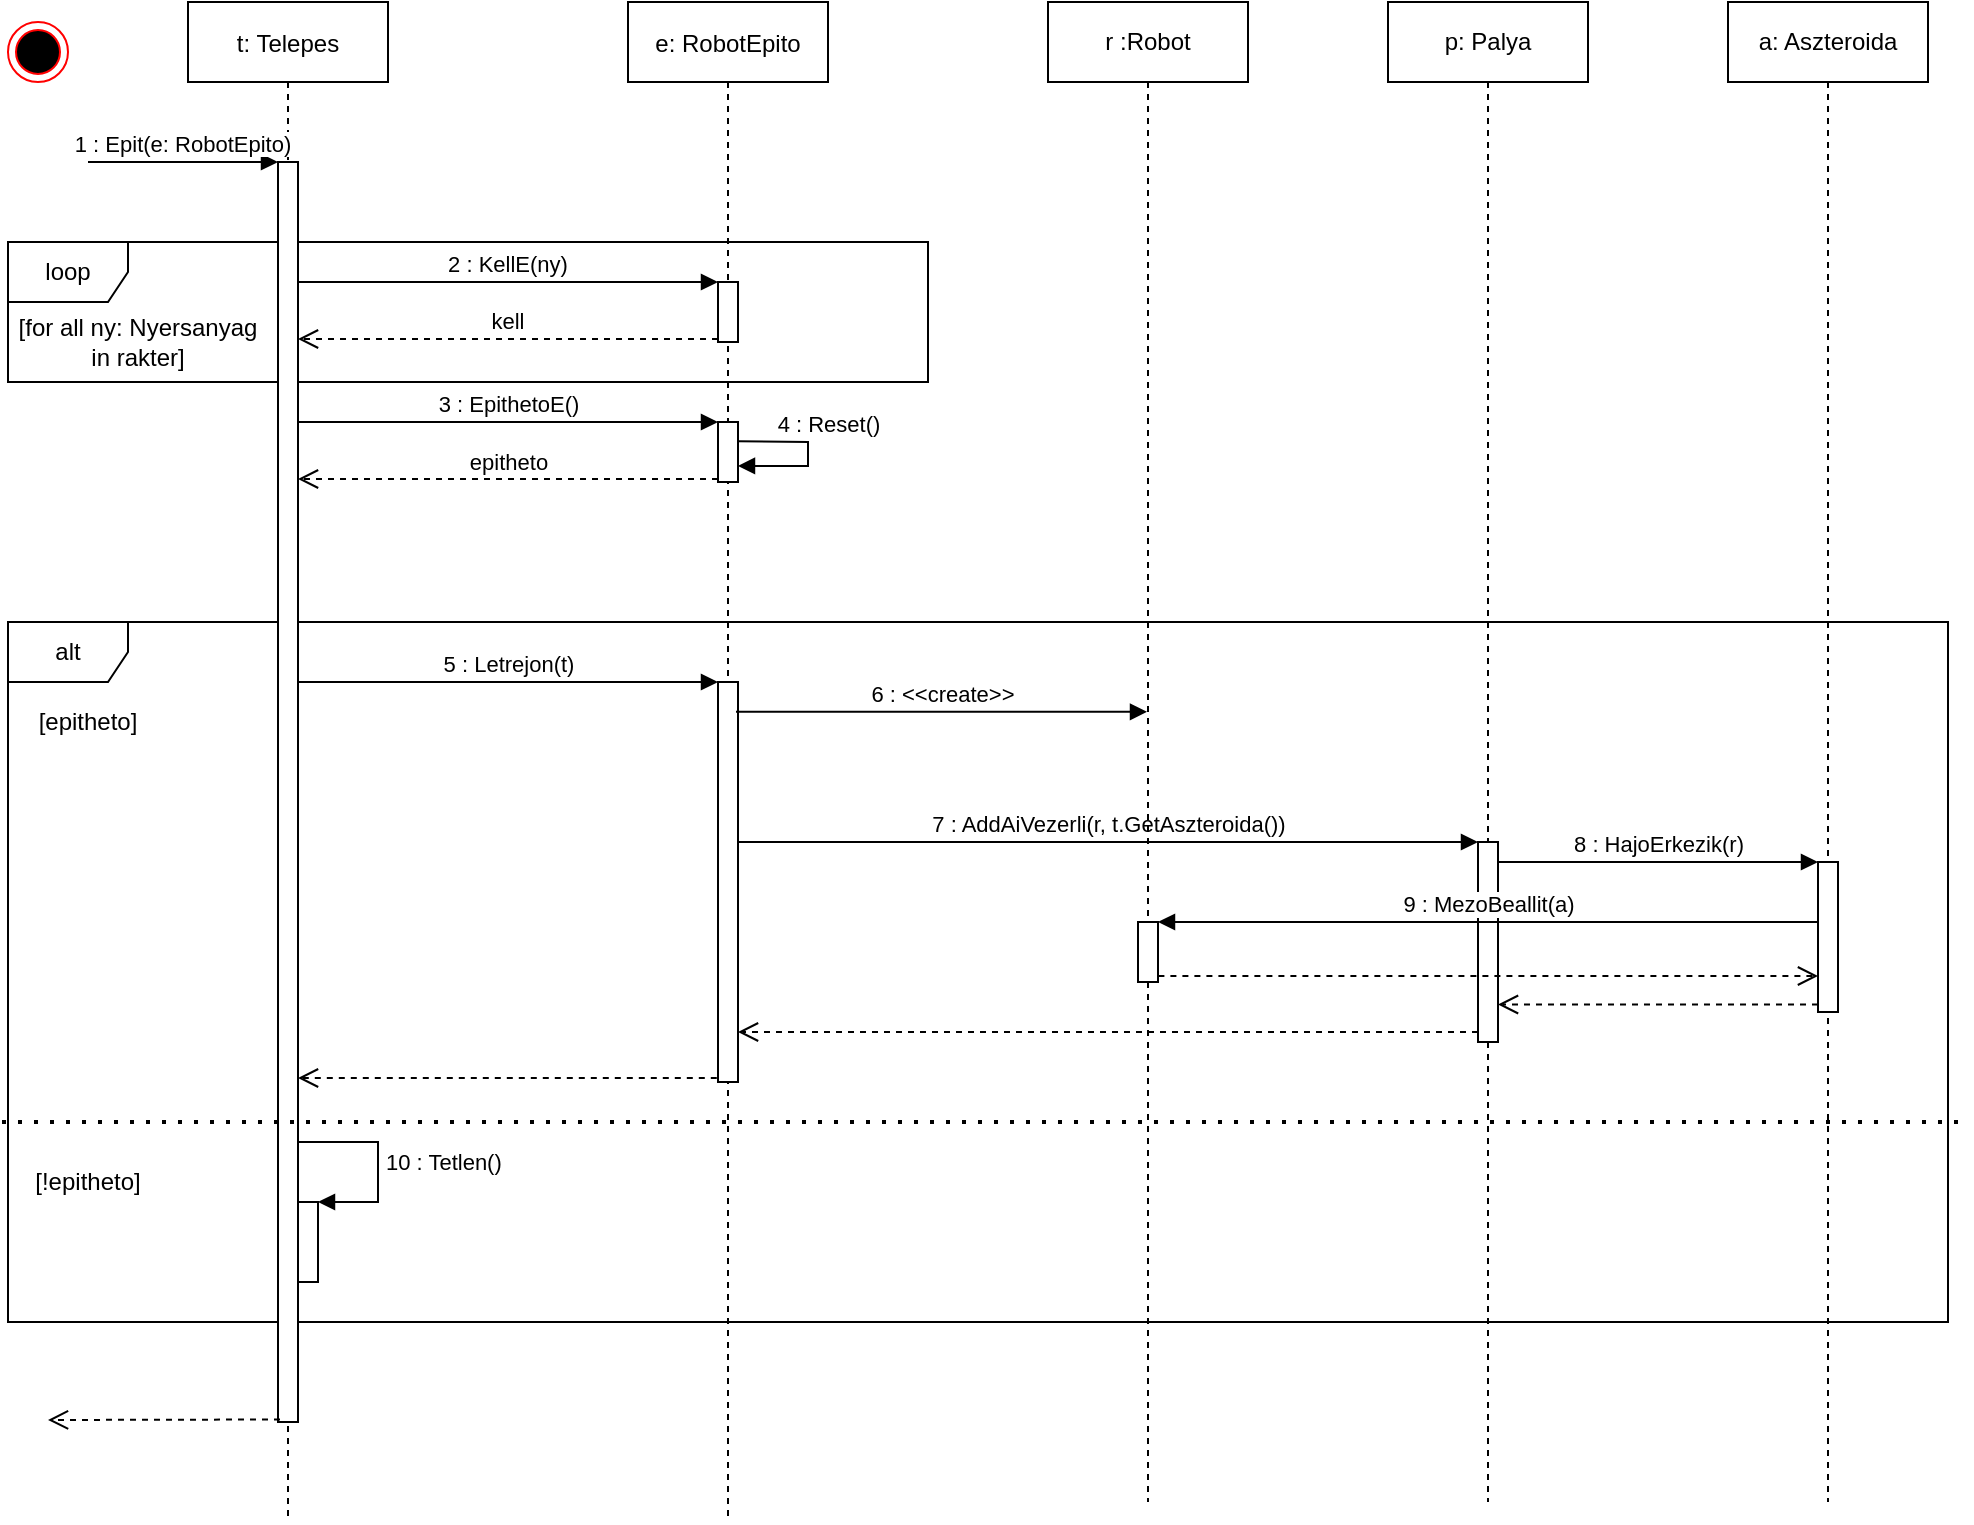 <mxfile version="14.4.3" type="github" pages="2">
  <diagram id="HAaYJbXr-l4VjTrbmYsa" name="Page-1">
    <mxGraphModel dx="1038" dy="548" grid="1" gridSize="10" guides="1" tooltips="1" connect="1" arrows="1" fold="1" page="1" pageScale="1" pageWidth="1654" pageHeight="1169" math="0" shadow="0">
      <root>
        <mxCell id="0" />
        <mxCell id="1" parent="0" />
        <mxCell id="9ZnOVK2-Jo62bvS_TPjz-1" value="alt" style="shape=umlFrame;whiteSpace=wrap;html=1;" parent="1" vertex="1">
          <mxGeometry x="40" y="400" width="970" height="350" as="geometry" />
        </mxCell>
        <mxCell id="9ZnOVK2-Jo62bvS_TPjz-2" value="3 : EpithetoE()" style="html=1;verticalAlign=bottom;endArrow=block;entryX=0;entryY=0;" parent="1" source="9ZnOVK2-Jo62bvS_TPjz-6" target="9ZnOVK2-Jo62bvS_TPjz-10" edge="1">
          <mxGeometry relative="1" as="geometry">
            <mxPoint x="180" y="270" as="sourcePoint" />
          </mxGeometry>
        </mxCell>
        <mxCell id="9ZnOVK2-Jo62bvS_TPjz-3" value="loop" style="shape=umlFrame;whiteSpace=wrap;html=1;" parent="1" vertex="1">
          <mxGeometry x="40" y="210" width="460" height="70" as="geometry" />
        </mxCell>
        <mxCell id="9ZnOVK2-Jo62bvS_TPjz-4" value="t: Telepes" style="shape=umlLifeline;perimeter=lifelinePerimeter;container=1;collapsible=0;recursiveResize=0;rounded=0;shadow=0;strokeWidth=1;" parent="1" vertex="1">
          <mxGeometry x="130" y="90" width="100" height="760" as="geometry" />
        </mxCell>
        <mxCell id="9ZnOVK2-Jo62bvS_TPjz-5" value="1 : Epit(e: RobotEpito)" style="verticalAlign=bottom;startArrow=none;endArrow=block;startSize=8;shadow=0;strokeWidth=1;startFill=0;" parent="9ZnOVK2-Jo62bvS_TPjz-4" edge="1">
          <mxGeometry relative="1" as="geometry">
            <mxPoint x="-50" y="80" as="sourcePoint" />
            <mxPoint x="45" y="80" as="targetPoint" />
          </mxGeometry>
        </mxCell>
        <mxCell id="9ZnOVK2-Jo62bvS_TPjz-6" value="" style="html=1;points=[];perimeter=orthogonalPerimeter;" parent="9ZnOVK2-Jo62bvS_TPjz-4" vertex="1">
          <mxGeometry x="45" y="80" width="10" height="630" as="geometry" />
        </mxCell>
        <mxCell id="9ZnOVK2-Jo62bvS_TPjz-7" value="" style="html=1;points=[];perimeter=orthogonalPerimeter;" parent="9ZnOVK2-Jo62bvS_TPjz-4" vertex="1">
          <mxGeometry x="55" y="600" width="10" height="40" as="geometry" />
        </mxCell>
        <mxCell id="9ZnOVK2-Jo62bvS_TPjz-8" value="10 : Tetlen()" style="edgeStyle=orthogonalEdgeStyle;html=1;align=left;spacingLeft=2;endArrow=block;rounded=0;entryX=1;entryY=0;" parent="9ZnOVK2-Jo62bvS_TPjz-4" source="9ZnOVK2-Jo62bvS_TPjz-6" target="9ZnOVK2-Jo62bvS_TPjz-7" edge="1">
          <mxGeometry relative="1" as="geometry">
            <mxPoint x="70" y="640" as="sourcePoint" />
            <Array as="points">
              <mxPoint x="95" y="570" />
              <mxPoint x="95" y="600" />
            </Array>
          </mxGeometry>
        </mxCell>
        <mxCell id="9ZnOVK2-Jo62bvS_TPjz-9" value="e: RobotEpito" style="shape=umlLifeline;perimeter=lifelinePerimeter;container=1;collapsible=0;recursiveResize=0;rounded=0;shadow=0;strokeWidth=1;" parent="1" vertex="1">
          <mxGeometry x="350" y="90" width="100" height="760" as="geometry" />
        </mxCell>
        <mxCell id="9ZnOVK2-Jo62bvS_TPjz-10" value="" style="html=1;points=[];perimeter=orthogonalPerimeter;" parent="9ZnOVK2-Jo62bvS_TPjz-9" vertex="1">
          <mxGeometry x="45" y="210" width="10" height="30" as="geometry" />
        </mxCell>
        <mxCell id="9ZnOVK2-Jo62bvS_TPjz-11" value="" style="points=[];perimeter=orthogonalPerimeter;rounded=0;shadow=0;strokeWidth=1;" parent="9ZnOVK2-Jo62bvS_TPjz-9" vertex="1">
          <mxGeometry x="45" y="140" width="10" height="30" as="geometry" />
        </mxCell>
        <mxCell id="9ZnOVK2-Jo62bvS_TPjz-12" value="" style="html=1;points=[];perimeter=orthogonalPerimeter;" parent="9ZnOVK2-Jo62bvS_TPjz-9" vertex="1">
          <mxGeometry x="45" y="340" width="10" height="200" as="geometry" />
        </mxCell>
        <mxCell id="9ZnOVK2-Jo62bvS_TPjz-13" value="4 : Reset()" style="html=1;verticalAlign=bottom;endArrow=block;exitX=0.55;exitY=0.289;exitDx=0;exitDy=0;exitPerimeter=0;entryX=1;entryY=0.733;entryDx=0;entryDy=0;entryPerimeter=0;rounded=0;" parent="9ZnOVK2-Jo62bvS_TPjz-9" source="9ZnOVK2-Jo62bvS_TPjz-9" target="9ZnOVK2-Jo62bvS_TPjz-10" edge="1">
          <mxGeometry x="-0.146" y="10" relative="1" as="geometry">
            <mxPoint x="10" y="220" as="sourcePoint" />
            <mxPoint x="150" y="220" as="targetPoint" />
            <Array as="points">
              <mxPoint x="90" y="220" />
              <mxPoint x="90" y="232" />
            </Array>
            <mxPoint as="offset" />
          </mxGeometry>
        </mxCell>
        <mxCell id="9ZnOVK2-Jo62bvS_TPjz-14" value="kell" style="verticalAlign=bottom;endArrow=open;dashed=1;endSize=8;exitX=0;exitY=0.95;shadow=0;strokeWidth=1;" parent="1" source="9ZnOVK2-Jo62bvS_TPjz-11" target="9ZnOVK2-Jo62bvS_TPjz-6" edge="1">
          <mxGeometry relative="1" as="geometry">
            <mxPoint x="285" y="246" as="targetPoint" />
          </mxGeometry>
        </mxCell>
        <mxCell id="9ZnOVK2-Jo62bvS_TPjz-15" value="2 : KellE(ny)" style="verticalAlign=bottom;endArrow=block;entryX=0;entryY=0;shadow=0;strokeWidth=1;" parent="1" source="9ZnOVK2-Jo62bvS_TPjz-6" target="9ZnOVK2-Jo62bvS_TPjz-11" edge="1">
          <mxGeometry relative="1" as="geometry">
            <mxPoint x="285" y="170" as="sourcePoint" />
            <Array as="points" />
          </mxGeometry>
        </mxCell>
        <mxCell id="9ZnOVK2-Jo62bvS_TPjz-16" value="[for all ny: Nyersanyag in rakter]" style="text;html=1;strokeColor=none;fillColor=none;align=center;verticalAlign=middle;whiteSpace=wrap;rounded=0;" parent="1" vertex="1">
          <mxGeometry x="40" y="250" width="130" height="20" as="geometry" />
        </mxCell>
        <mxCell id="9ZnOVK2-Jo62bvS_TPjz-17" value="[epitheto]" style="text;html=1;strokeColor=none;fillColor=none;align=center;verticalAlign=middle;whiteSpace=wrap;rounded=0;" parent="1" vertex="1">
          <mxGeometry x="60" y="440" width="40" height="20" as="geometry" />
        </mxCell>
        <mxCell id="9ZnOVK2-Jo62bvS_TPjz-18" value="epitheto" style="html=1;verticalAlign=bottom;endArrow=open;dashed=1;endSize=8;exitX=0;exitY=0.95;" parent="1" source="9ZnOVK2-Jo62bvS_TPjz-10" target="9ZnOVK2-Jo62bvS_TPjz-6" edge="1">
          <mxGeometry relative="1" as="geometry">
            <mxPoint x="180" y="289" as="targetPoint" />
          </mxGeometry>
        </mxCell>
        <mxCell id="9ZnOVK2-Jo62bvS_TPjz-19" value="p: Palya" style="shape=umlLifeline;perimeter=lifelinePerimeter;whiteSpace=wrap;html=1;container=1;collapsible=0;recursiveResize=0;outlineConnect=0;" parent="1" vertex="1">
          <mxGeometry x="730" y="90" width="100" height="750" as="geometry" />
        </mxCell>
        <mxCell id="9ZnOVK2-Jo62bvS_TPjz-20" value="" style="html=1;points=[];perimeter=orthogonalPerimeter;" parent="9ZnOVK2-Jo62bvS_TPjz-19" vertex="1">
          <mxGeometry x="45" y="420" width="10" height="100" as="geometry" />
        </mxCell>
        <mxCell id="9ZnOVK2-Jo62bvS_TPjz-21" value="7 : AddAiVezerli(r, t.GetAszteroida())" style="html=1;verticalAlign=bottom;endArrow=block;entryX=0;entryY=0;" parent="1" source="9ZnOVK2-Jo62bvS_TPjz-12" target="9ZnOVK2-Jo62bvS_TPjz-20" edge="1">
          <mxGeometry relative="1" as="geometry">
            <mxPoint x="560" y="170" as="sourcePoint" />
            <Array as="points" />
          </mxGeometry>
        </mxCell>
        <mxCell id="9ZnOVK2-Jo62bvS_TPjz-22" value="" style="html=1;verticalAlign=bottom;endArrow=open;dashed=1;endSize=8;exitX=0;exitY=0.95;" parent="1" source="9ZnOVK2-Jo62bvS_TPjz-20" target="9ZnOVK2-Jo62bvS_TPjz-12" edge="1">
          <mxGeometry relative="1" as="geometry">
            <mxPoint x="560" y="246" as="targetPoint" />
          </mxGeometry>
        </mxCell>
        <mxCell id="9ZnOVK2-Jo62bvS_TPjz-23" value="a: Aszteroida" style="shape=umlLifeline;perimeter=lifelinePerimeter;whiteSpace=wrap;html=1;container=1;collapsible=0;recursiveResize=0;outlineConnect=0;" parent="1" vertex="1">
          <mxGeometry x="900" y="90" width="100" height="750" as="geometry" />
        </mxCell>
        <mxCell id="9ZnOVK2-Jo62bvS_TPjz-24" value="" style="html=1;points=[];perimeter=orthogonalPerimeter;" parent="9ZnOVK2-Jo62bvS_TPjz-23" vertex="1">
          <mxGeometry x="45" y="430" width="10" height="75" as="geometry" />
        </mxCell>
        <mxCell id="9ZnOVK2-Jo62bvS_TPjz-25" value="8 : HajoErkezik(r)" style="html=1;verticalAlign=bottom;endArrow=block;entryX=0;entryY=0;" parent="1" source="9ZnOVK2-Jo62bvS_TPjz-20" target="9ZnOVK2-Jo62bvS_TPjz-24" edge="1">
          <mxGeometry relative="1" as="geometry">
            <mxPoint x="785" y="610" as="sourcePoint" />
          </mxGeometry>
        </mxCell>
        <mxCell id="9ZnOVK2-Jo62bvS_TPjz-26" value="" style="html=1;verticalAlign=bottom;endArrow=open;dashed=1;endSize=8;exitX=0;exitY=0.95;" parent="1" source="9ZnOVK2-Jo62bvS_TPjz-24" target="9ZnOVK2-Jo62bvS_TPjz-20" edge="1">
          <mxGeometry relative="1" as="geometry">
            <mxPoint x="785" y="686" as="targetPoint" />
          </mxGeometry>
        </mxCell>
        <mxCell id="9ZnOVK2-Jo62bvS_TPjz-27" value="9 : MezoBeallit(a)" style="html=1;verticalAlign=bottom;endArrow=block;" parent="1" source="9ZnOVK2-Jo62bvS_TPjz-24" target="9ZnOVK2-Jo62bvS_TPjz-35" edge="1">
          <mxGeometry relative="1" as="geometry">
            <mxPoint x="764.9" y="620" as="sourcePoint" />
            <mxPoint x="410" y="710" as="targetPoint" />
            <Array as="points">
              <mxPoint x="730" y="550" />
            </Array>
          </mxGeometry>
        </mxCell>
        <mxCell id="9ZnOVK2-Jo62bvS_TPjz-28" value="" style="html=1;verticalAlign=bottom;endArrow=open;dashed=1;endSize=8;exitX=1.02;exitY=0.9;exitDx=0;exitDy=0;exitPerimeter=0;" parent="1" source="9ZnOVK2-Jo62bvS_TPjz-35" target="9ZnOVK2-Jo62bvS_TPjz-24" edge="1">
          <mxGeometry relative="1" as="geometry">
            <mxPoint x="764.9" y="696" as="targetPoint" />
            <mxPoint x="410" y="729" as="sourcePoint" />
          </mxGeometry>
        </mxCell>
        <mxCell id="9ZnOVK2-Jo62bvS_TPjz-29" value="" style="html=1;verticalAlign=bottom;endArrow=open;dashed=1;endSize=8;exitX=0.1;exitY=0.998;exitDx=0;exitDy=0;exitPerimeter=0;" parent="1" source="9ZnOVK2-Jo62bvS_TPjz-6" edge="1">
          <mxGeometry relative="1" as="geometry">
            <mxPoint x="170" y="810" as="sourcePoint" />
            <mxPoint x="60" y="799" as="targetPoint" />
            <Array as="points" />
          </mxGeometry>
        </mxCell>
        <mxCell id="9ZnOVK2-Jo62bvS_TPjz-30" value="" style="endArrow=none;dashed=1;html=1;dashPattern=1 3;strokeWidth=2;" parent="1" edge="1">
          <mxGeometry width="50" height="50" relative="1" as="geometry">
            <mxPoint x="37" y="650" as="sourcePoint" />
            <mxPoint x="1020" y="650" as="targetPoint" />
          </mxGeometry>
        </mxCell>
        <mxCell id="9ZnOVK2-Jo62bvS_TPjz-31" value="[!epitheto]" style="text;html=1;strokeColor=none;fillColor=none;align=center;verticalAlign=middle;whiteSpace=wrap;rounded=0;" parent="1" vertex="1">
          <mxGeometry x="60" y="670" width="40" height="20" as="geometry" />
        </mxCell>
        <mxCell id="9ZnOVK2-Jo62bvS_TPjz-32" value="5 : Letrejon(t)" style="html=1;verticalAlign=bottom;endArrow=block;entryX=0;entryY=0;" parent="1" source="9ZnOVK2-Jo62bvS_TPjz-6" target="9ZnOVK2-Jo62bvS_TPjz-12" edge="1">
          <mxGeometry relative="1" as="geometry">
            <mxPoint x="325" y="720" as="sourcePoint" />
            <Array as="points">
              <mxPoint x="260" y="430" />
            </Array>
          </mxGeometry>
        </mxCell>
        <mxCell id="9ZnOVK2-Jo62bvS_TPjz-33" value="" style="html=1;verticalAlign=bottom;endArrow=open;dashed=1;endSize=8;exitX=-0.06;exitY=0.99;exitDx=0;exitDy=0;exitPerimeter=0;" parent="1" source="9ZnOVK2-Jo62bvS_TPjz-12" target="9ZnOVK2-Jo62bvS_TPjz-6" edge="1">
          <mxGeometry relative="1" as="geometry">
            <mxPoint x="325" y="796" as="targetPoint" />
            <Array as="points" />
          </mxGeometry>
        </mxCell>
        <mxCell id="9ZnOVK2-Jo62bvS_TPjz-34" value="r :Robot" style="shape=umlLifeline;perimeter=lifelinePerimeter;whiteSpace=wrap;html=1;container=1;collapsible=0;recursiveResize=0;outlineConnect=0;" parent="1" vertex="1">
          <mxGeometry x="560" y="90" width="100" height="750" as="geometry" />
        </mxCell>
        <mxCell id="9ZnOVK2-Jo62bvS_TPjz-35" value="" style="html=1;points=[];perimeter=orthogonalPerimeter;" parent="9ZnOVK2-Jo62bvS_TPjz-34" vertex="1">
          <mxGeometry x="45" y="460" width="10" height="30" as="geometry" />
        </mxCell>
        <mxCell id="9ZnOVK2-Jo62bvS_TPjz-36" value="6 : &amp;lt;&amp;lt;create&amp;gt;&amp;gt;" style="html=1;verticalAlign=bottom;endArrow=block;strokeColor=#000000;exitX=0.54;exitY=0.467;exitDx=0;exitDy=0;exitPerimeter=0;" parent="1" source="9ZnOVK2-Jo62bvS_TPjz-9" target="9ZnOVK2-Jo62bvS_TPjz-34" edge="1">
          <mxGeometry width="80" relative="1" as="geometry">
            <mxPoint x="560" y="500" as="sourcePoint" />
            <mxPoint x="640" y="500" as="targetPoint" />
          </mxGeometry>
        </mxCell>
        <mxCell id="37U-Y0QCir1JBAqaZQd3-2" value="" style="ellipse;html=1;shape=endState;fillColor=#000000;strokeColor=#ff0000;" parent="1" vertex="1">
          <mxGeometry x="40" y="100" width="30" height="30" as="geometry" />
        </mxCell>
      </root>
    </mxGraphModel>
  </diagram>
  <diagram name="Copy of Page-1" id="09w6EivkNQ-RvyWk3LRT">
    <mxGraphModel dx="868" dy="450" grid="1" gridSize="10" guides="1" tooltips="1" connect="1" arrows="1" fold="1" page="1" pageScale="1" pageWidth="1654" pageHeight="1169" math="0" shadow="0">
      <root>
        <mxCell id="6wzPRZiQXYQK_gMtY--v-0" />
        <mxCell id="6wzPRZiQXYQK_gMtY--v-1" parent="6wzPRZiQXYQK_gMtY--v-0" />
        <mxCell id="6wzPRZiQXYQK_gMtY--v-2" value="alt" style="shape=umlFrame;whiteSpace=wrap;html=1;" parent="6wzPRZiQXYQK_gMtY--v-1" vertex="1">
          <mxGeometry x="30" y="390" width="790" height="350" as="geometry" />
        </mxCell>
        <mxCell id="6wzPRZiQXYQK_gMtY--v-3" value="4 : EpithetoE()" style="html=1;verticalAlign=bottom;endArrow=block;entryX=0;entryY=0;" parent="6wzPRZiQXYQK_gMtY--v-1" source="6wzPRZiQXYQK_gMtY--v-7" target="6wzPRZiQXYQK_gMtY--v-12" edge="1">
          <mxGeometry relative="1" as="geometry">
            <mxPoint x="170" y="260" as="sourcePoint" />
          </mxGeometry>
        </mxCell>
        <mxCell id="6wzPRZiQXYQK_gMtY--v-4" value="loop" style="shape=umlFrame;whiteSpace=wrap;html=1;" parent="6wzPRZiQXYQK_gMtY--v-1" vertex="1">
          <mxGeometry x="30" y="200" width="460" height="70" as="geometry" />
        </mxCell>
        <mxCell id="6wzPRZiQXYQK_gMtY--v-5" value="t: Telepes" style="shape=umlLifeline;perimeter=lifelinePerimeter;container=1;collapsible=0;recursiveResize=0;rounded=0;shadow=0;strokeWidth=1;" parent="6wzPRZiQXYQK_gMtY--v-1" vertex="1">
          <mxGeometry x="120" y="80" width="100" height="760" as="geometry" />
        </mxCell>
        <mxCell id="6wzPRZiQXYQK_gMtY--v-6" value="1 : Epit(e: RobotEpito)" style="verticalAlign=bottom;startArrow=none;endArrow=block;startSize=8;shadow=0;strokeWidth=1;startFill=0;" parent="6wzPRZiQXYQK_gMtY--v-5" edge="1">
          <mxGeometry relative="1" as="geometry">
            <mxPoint x="-50" y="80" as="sourcePoint" />
            <mxPoint x="45" y="80" as="targetPoint" />
          </mxGeometry>
        </mxCell>
        <mxCell id="6wzPRZiQXYQK_gMtY--v-7" value="" style="html=1;points=[];perimeter=orthogonalPerimeter;" parent="6wzPRZiQXYQK_gMtY--v-5" vertex="1">
          <mxGeometry x="45" y="80" width="10" height="630" as="geometry" />
        </mxCell>
        <mxCell id="6wzPRZiQXYQK_gMtY--v-8" value="" style="html=1;points=[];perimeter=orthogonalPerimeter;" parent="6wzPRZiQXYQK_gMtY--v-5" vertex="1">
          <mxGeometry x="55" y="600" width="10" height="40" as="geometry" />
        </mxCell>
        <mxCell id="6wzPRZiQXYQK_gMtY--v-9" value="13 : Tetlen()" style="edgeStyle=orthogonalEdgeStyle;html=1;align=left;spacingLeft=2;endArrow=block;rounded=0;entryX=1;entryY=0;" parent="6wzPRZiQXYQK_gMtY--v-5" source="6wzPRZiQXYQK_gMtY--v-7" target="6wzPRZiQXYQK_gMtY--v-8" edge="1">
          <mxGeometry relative="1" as="geometry">
            <mxPoint x="70" y="640" as="sourcePoint" />
            <Array as="points">
              <mxPoint x="95" y="570" />
              <mxPoint x="95" y="600" />
            </Array>
          </mxGeometry>
        </mxCell>
        <mxCell id="6wzPRZiQXYQK_gMtY--v-11" value="e: RobotEpito" style="shape=umlLifeline;perimeter=lifelinePerimeter;container=1;collapsible=0;recursiveResize=0;rounded=0;shadow=0;strokeWidth=1;" parent="6wzPRZiQXYQK_gMtY--v-1" vertex="1">
          <mxGeometry x="340" y="80" width="100" height="760" as="geometry" />
        </mxCell>
        <mxCell id="6wzPRZiQXYQK_gMtY--v-12" value="" style="html=1;points=[];perimeter=orthogonalPerimeter;" parent="6wzPRZiQXYQK_gMtY--v-11" vertex="1">
          <mxGeometry x="45" y="210" width="10" height="30" as="geometry" />
        </mxCell>
        <mxCell id="6wzPRZiQXYQK_gMtY--v-13" value="" style="points=[];perimeter=orthogonalPerimeter;rounded=0;shadow=0;strokeWidth=1;" parent="6wzPRZiQXYQK_gMtY--v-11" vertex="1">
          <mxGeometry x="45" y="140" width="10" height="30" as="geometry" />
        </mxCell>
        <mxCell id="6wzPRZiQXYQK_gMtY--v-16" value="" style="html=1;points=[];perimeter=orthogonalPerimeter;" parent="6wzPRZiQXYQK_gMtY--v-11" vertex="1">
          <mxGeometry x="45" y="340" width="10" height="200" as="geometry" />
        </mxCell>
        <mxCell id="6wzPRZiQXYQK_gMtY--v-23" value="5 : Reset()" style="html=1;verticalAlign=bottom;endArrow=block;exitX=0.55;exitY=0.289;exitDx=0;exitDy=0;exitPerimeter=0;entryX=1;entryY=0.733;entryDx=0;entryDy=0;entryPerimeter=0;rounded=0;" parent="6wzPRZiQXYQK_gMtY--v-11" source="6wzPRZiQXYQK_gMtY--v-11" target="6wzPRZiQXYQK_gMtY--v-12" edge="1">
          <mxGeometry x="-0.146" y="10" relative="1" as="geometry">
            <mxPoint x="10" y="220" as="sourcePoint" />
            <mxPoint x="150" y="220" as="targetPoint" />
            <Array as="points">
              <mxPoint x="90" y="220" />
              <mxPoint x="90" y="232" />
            </Array>
            <mxPoint as="offset" />
          </mxGeometry>
        </mxCell>
        <mxCell id="6wzPRZiQXYQK_gMtY--v-18" value="kell" style="verticalAlign=bottom;endArrow=open;dashed=1;endSize=8;exitX=0;exitY=0.95;shadow=0;strokeWidth=1;" parent="6wzPRZiQXYQK_gMtY--v-1" source="6wzPRZiQXYQK_gMtY--v-13" target="6wzPRZiQXYQK_gMtY--v-7" edge="1">
          <mxGeometry relative="1" as="geometry">
            <mxPoint x="275" y="236" as="targetPoint" />
          </mxGeometry>
        </mxCell>
        <mxCell id="6wzPRZiQXYQK_gMtY--v-19" value="3 : KellE(ny)" style="verticalAlign=bottom;endArrow=block;entryX=0;entryY=0;shadow=0;strokeWidth=1;" parent="6wzPRZiQXYQK_gMtY--v-1" source="6wzPRZiQXYQK_gMtY--v-7" target="6wzPRZiQXYQK_gMtY--v-13" edge="1">
          <mxGeometry relative="1" as="geometry">
            <mxPoint x="275" y="160" as="sourcePoint" />
            <Array as="points" />
          </mxGeometry>
        </mxCell>
        <mxCell id="6wzPRZiQXYQK_gMtY--v-20" value="[for all ny: Nyersanyag in rakter]" style="text;html=1;strokeColor=none;fillColor=none;align=center;verticalAlign=middle;whiteSpace=wrap;rounded=0;" parent="6wzPRZiQXYQK_gMtY--v-1" vertex="1">
          <mxGeometry x="30" y="240" width="130" height="20" as="geometry" />
        </mxCell>
        <mxCell id="6wzPRZiQXYQK_gMtY--v-21" value="[epitheto]" style="text;html=1;strokeColor=none;fillColor=none;align=center;verticalAlign=middle;whiteSpace=wrap;rounded=0;" parent="6wzPRZiQXYQK_gMtY--v-1" vertex="1">
          <mxGeometry x="50" y="430" width="40" height="20" as="geometry" />
        </mxCell>
        <mxCell id="6wzPRZiQXYQK_gMtY--v-22" value="epitheto" style="html=1;verticalAlign=bottom;endArrow=open;dashed=1;endSize=8;exitX=0;exitY=0.95;" parent="6wzPRZiQXYQK_gMtY--v-1" source="6wzPRZiQXYQK_gMtY--v-12" target="6wzPRZiQXYQK_gMtY--v-7" edge="1">
          <mxGeometry relative="1" as="geometry">
            <mxPoint x="170" y="279" as="targetPoint" />
          </mxGeometry>
        </mxCell>
        <mxCell id="6wzPRZiQXYQK_gMtY--v-25" value="p: Palya" style="shape=umlLifeline;perimeter=lifelinePerimeter;whiteSpace=wrap;html=1;container=1;collapsible=0;recursiveResize=0;outlineConnect=0;" parent="6wzPRZiQXYQK_gMtY--v-1" vertex="1">
          <mxGeometry x="720" y="80" width="100" height="750" as="geometry" />
        </mxCell>
        <mxCell id="6wzPRZiQXYQK_gMtY--v-26" value="" style="html=1;points=[];perimeter=orthogonalPerimeter;" parent="6wzPRZiQXYQK_gMtY--v-25" vertex="1">
          <mxGeometry x="45" y="420" width="10" height="100" as="geometry" />
        </mxCell>
        <mxCell id="6wzPRZiQXYQK_gMtY--v-27" value="10 : AddRobot(r, t.GetAszteroida())" style="html=1;verticalAlign=bottom;endArrow=block;entryX=0;entryY=0;" parent="6wzPRZiQXYQK_gMtY--v-1" source="6wzPRZiQXYQK_gMtY--v-16" target="6wzPRZiQXYQK_gMtY--v-26" edge="1">
          <mxGeometry relative="1" as="geometry">
            <mxPoint x="550" y="160" as="sourcePoint" />
            <Array as="points" />
          </mxGeometry>
        </mxCell>
        <mxCell id="6wzPRZiQXYQK_gMtY--v-28" value="" style="html=1;verticalAlign=bottom;endArrow=open;dashed=1;endSize=8;exitX=0;exitY=0.95;" parent="6wzPRZiQXYQK_gMtY--v-1" source="6wzPRZiQXYQK_gMtY--v-26" target="6wzPRZiQXYQK_gMtY--v-16" edge="1">
          <mxGeometry relative="1" as="geometry">
            <mxPoint x="550" y="236" as="targetPoint" />
          </mxGeometry>
        </mxCell>
        <mxCell id="6wzPRZiQXYQK_gMtY--v-29" value="a: Aszteroida" style="shape=umlLifeline;perimeter=lifelinePerimeter;whiteSpace=wrap;html=1;container=1;collapsible=0;recursiveResize=0;outlineConnect=0;" parent="6wzPRZiQXYQK_gMtY--v-1" vertex="1">
          <mxGeometry x="890" y="80" width="100" height="750" as="geometry" />
        </mxCell>
        <mxCell id="6wzPRZiQXYQK_gMtY--v-30" value="" style="html=1;points=[];perimeter=orthogonalPerimeter;" parent="6wzPRZiQXYQK_gMtY--v-29" vertex="1">
          <mxGeometry x="45" y="430" width="10" height="75" as="geometry" />
        </mxCell>
        <mxCell id="6wzPRZiQXYQK_gMtY--v-31" value="11 : HajoErkezik(r)" style="html=1;verticalAlign=bottom;endArrow=block;entryX=0;entryY=0;" parent="6wzPRZiQXYQK_gMtY--v-1" source="6wzPRZiQXYQK_gMtY--v-26" target="6wzPRZiQXYQK_gMtY--v-30" edge="1">
          <mxGeometry relative="1" as="geometry">
            <mxPoint x="775" y="600" as="sourcePoint" />
          </mxGeometry>
        </mxCell>
        <mxCell id="6wzPRZiQXYQK_gMtY--v-32" value="" style="html=1;verticalAlign=bottom;endArrow=open;dashed=1;endSize=8;exitX=0;exitY=0.95;" parent="6wzPRZiQXYQK_gMtY--v-1" source="6wzPRZiQXYQK_gMtY--v-30" target="6wzPRZiQXYQK_gMtY--v-26" edge="1">
          <mxGeometry relative="1" as="geometry">
            <mxPoint x="775" y="676" as="targetPoint" />
          </mxGeometry>
        </mxCell>
        <mxCell id="6wzPRZiQXYQK_gMtY--v-33" value="12 : MezoBeallit(a)" style="html=1;verticalAlign=bottom;endArrow=block;" parent="6wzPRZiQXYQK_gMtY--v-1" source="6wzPRZiQXYQK_gMtY--v-30" target="6wzPRZiQXYQK_gMtY--v-17" edge="1">
          <mxGeometry relative="1" as="geometry">
            <mxPoint x="754.9" y="610" as="sourcePoint" />
            <mxPoint x="400" y="700" as="targetPoint" />
            <Array as="points">
              <mxPoint x="720" y="540" />
            </Array>
          </mxGeometry>
        </mxCell>
        <mxCell id="6wzPRZiQXYQK_gMtY--v-34" value="" style="html=1;verticalAlign=bottom;endArrow=open;dashed=1;endSize=8;exitX=1.02;exitY=0.9;exitDx=0;exitDy=0;exitPerimeter=0;" parent="6wzPRZiQXYQK_gMtY--v-1" source="6wzPRZiQXYQK_gMtY--v-17" target="6wzPRZiQXYQK_gMtY--v-30" edge="1">
          <mxGeometry relative="1" as="geometry">
            <mxPoint x="754.9" y="686" as="targetPoint" />
            <mxPoint x="400" y="719" as="sourcePoint" />
          </mxGeometry>
        </mxCell>
        <mxCell id="6wzPRZiQXYQK_gMtY--v-37" value="" style="html=1;verticalAlign=bottom;endArrow=open;dashed=1;endSize=8;exitX=0.1;exitY=0.998;exitDx=0;exitDy=0;exitPerimeter=0;" parent="6wzPRZiQXYQK_gMtY--v-1" source="6wzPRZiQXYQK_gMtY--v-7" edge="1">
          <mxGeometry relative="1" as="geometry">
            <mxPoint x="160" y="800" as="sourcePoint" />
            <mxPoint x="50" y="789" as="targetPoint" />
            <Array as="points" />
          </mxGeometry>
        </mxCell>
        <mxCell id="6wzPRZiQXYQK_gMtY--v-38" value="" style="endArrow=none;dashed=1;html=1;dashPattern=1 3;strokeWidth=2;" parent="6wzPRZiQXYQK_gMtY--v-1" edge="1">
          <mxGeometry width="50" height="50" relative="1" as="geometry">
            <mxPoint x="27" y="640" as="sourcePoint" />
            <mxPoint x="827" y="640" as="targetPoint" />
          </mxGeometry>
        </mxCell>
        <mxCell id="6wzPRZiQXYQK_gMtY--v-39" value="[!epitheto]" style="text;html=1;strokeColor=none;fillColor=none;align=center;verticalAlign=middle;whiteSpace=wrap;rounded=0;" parent="6wzPRZiQXYQK_gMtY--v-1" vertex="1">
          <mxGeometry x="50" y="660" width="40" height="20" as="geometry" />
        </mxCell>
        <mxCell id="6wzPRZiQXYQK_gMtY--v-40" value="8 : Letrejon(t)" style="html=1;verticalAlign=bottom;endArrow=block;entryX=0;entryY=0;" parent="6wzPRZiQXYQK_gMtY--v-1" source="6wzPRZiQXYQK_gMtY--v-7" target="6wzPRZiQXYQK_gMtY--v-16" edge="1">
          <mxGeometry relative="1" as="geometry">
            <mxPoint x="315" y="710" as="sourcePoint" />
            <Array as="points">
              <mxPoint x="250" y="420" />
            </Array>
          </mxGeometry>
        </mxCell>
        <mxCell id="6wzPRZiQXYQK_gMtY--v-41" value="" style="html=1;verticalAlign=bottom;endArrow=open;dashed=1;endSize=8;exitX=-0.06;exitY=0.99;exitDx=0;exitDy=0;exitPerimeter=0;" parent="6wzPRZiQXYQK_gMtY--v-1" source="6wzPRZiQXYQK_gMtY--v-16" target="6wzPRZiQXYQK_gMtY--v-7" edge="1">
          <mxGeometry relative="1" as="geometry">
            <mxPoint x="315" y="786" as="targetPoint" />
            <Array as="points" />
          </mxGeometry>
        </mxCell>
        <mxCell id="ymCQV6ztO2GV4Nq3IxV4-0" value="r :Robot" style="shape=umlLifeline;perimeter=lifelinePerimeter;whiteSpace=wrap;html=1;container=1;collapsible=0;recursiveResize=0;outlineConnect=0;" parent="6wzPRZiQXYQK_gMtY--v-1" vertex="1">
          <mxGeometry x="550" y="80" width="100" height="750" as="geometry" />
        </mxCell>
        <mxCell id="6wzPRZiQXYQK_gMtY--v-17" value="" style="html=1;points=[];perimeter=orthogonalPerimeter;" parent="ymCQV6ztO2GV4Nq3IxV4-0" vertex="1">
          <mxGeometry x="45" y="460" width="10" height="30" as="geometry" />
        </mxCell>
        <mxCell id="ymCQV6ztO2GV4Nq3IxV4-1" value="&amp;lt;&amp;lt;create&amp;gt;&amp;gt;" style="html=1;verticalAlign=bottom;endArrow=block;strokeColor=#000000;exitX=0.54;exitY=0.467;exitDx=0;exitDy=0;exitPerimeter=0;" parent="6wzPRZiQXYQK_gMtY--v-1" source="6wzPRZiQXYQK_gMtY--v-11" target="ymCQV6ztO2GV4Nq3IxV4-0" edge="1">
          <mxGeometry width="80" relative="1" as="geometry">
            <mxPoint x="550" y="490" as="sourcePoint" />
            <mxPoint x="630" y="490" as="targetPoint" />
          </mxGeometry>
        </mxCell>
      </root>
    </mxGraphModel>
  </diagram>
</mxfile>

